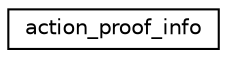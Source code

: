 digraph "Graphical Class Hierarchy"
{
  edge [fontname="Helvetica",fontsize="10",labelfontname="Helvetica",labelfontsize="10"];
  node [fontname="Helvetica",fontsize="10",shape=record];
  rankdir="LR";
  Node0 [label="action_proof_info",height=0.2,width=0.4,color="black", fillcolor="white", style="filled",URL="$structaction__proof__info.html",tooltip="transfer_test "];
}
